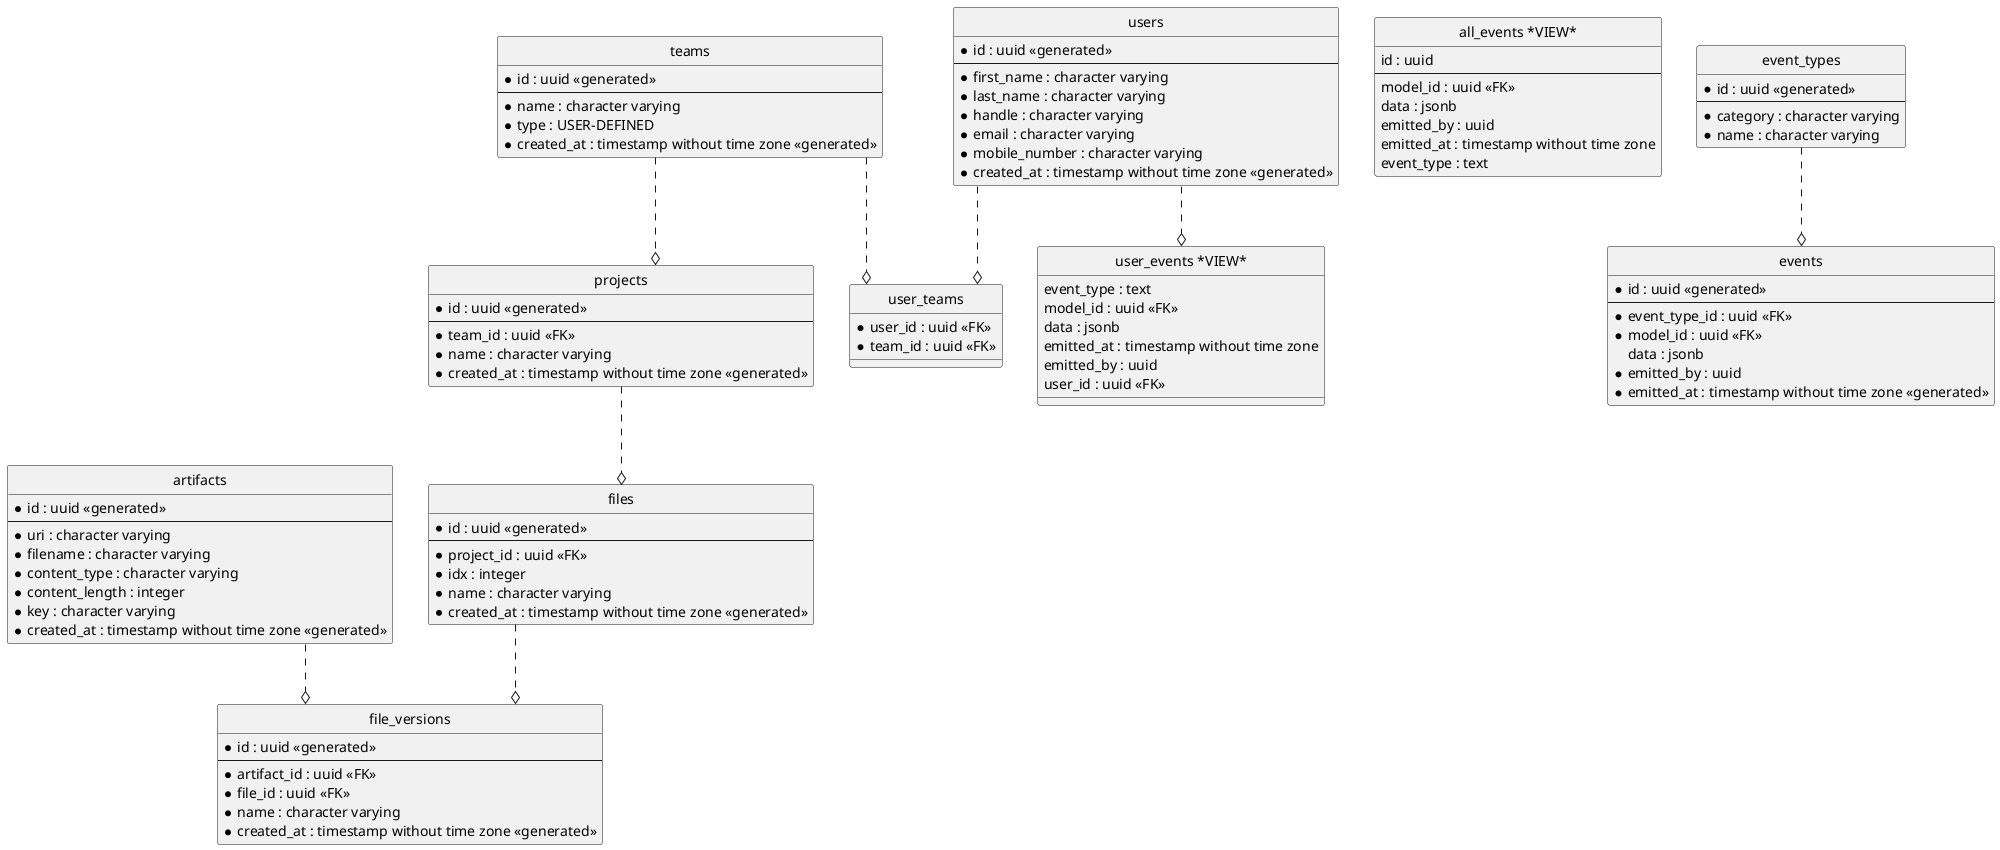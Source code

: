 @startuml
hide circle
skinparam linetype ortho

entity "artifacts" as artifacts {
  * id : uuid <<generated>>
  --
  * uri : character varying
  * filename : character varying
  * content_type : character varying
  * content_length : integer
  * key : character varying
  * created_at : timestamp without time zone <<generated>>
}

entity "teams" as teams {
  * id : uuid <<generated>>
  --
  * name : character varying
  * type : USER-DEFINED
  * created_at : timestamp without time zone <<generated>>
}

entity "files" as files {
  * id : uuid <<generated>>
  --
  * project_id : uuid <<FK>>
  * idx : integer
  * name : character varying
  * created_at : timestamp without time zone <<generated>>
}

entity "all_events *VIEW*" as all_events {
  id : uuid
  --
  model_id : uuid <<FK>>
  data : jsonb
  emitted_by : uuid
  emitted_at : timestamp without time zone
  event_type : text
}

entity "event_types" as event_types {
  * id : uuid <<generated>>
  --
  * category : character varying
  * name : character varying
}

entity "users" as users {
  * id : uuid <<generated>>
  --
  * first_name : character varying
  * last_name : character varying
  * handle : character varying
  * email : character varying
  * mobile_number : character varying
  * created_at : timestamp without time zone <<generated>>
}

entity "file_versions" as file_versions {
  * id : uuid <<generated>>
  --
  * artifact_id : uuid <<FK>>
  * file_id : uuid <<FK>>
  * name : character varying
  * created_at : timestamp without time zone <<generated>>
}

entity "events" as events {
  * id : uuid <<generated>>
  --
  * event_type_id : uuid <<FK>>
  * model_id : uuid <<FK>>
  data : jsonb
  * emitted_by : uuid
  * emitted_at : timestamp without time zone <<generated>>
}

entity "projects" as projects {
  * id : uuid <<generated>>
  --
  * team_id : uuid <<FK>>
  * name : character varying
  * created_at : timestamp without time zone <<generated>>
}

entity "user_teams" as user_teams {
  * user_id : uuid <<FK>>
  * team_id : uuid <<FK>>
}

entity "user_events *VIEW*" as user_events {
  event_type : text
  model_id : uuid <<FK>>
  data : jsonb
  emitted_at : timestamp without time zone
  emitted_by : uuid
  user_id : uuid <<FK>>
}

projects ..o files
artifacts ..o file_versions
files ..o file_versions
event_types ..o events
teams ..o projects
users ..o user_teams
teams ..o user_teams
users ..o user_events

@enduml
